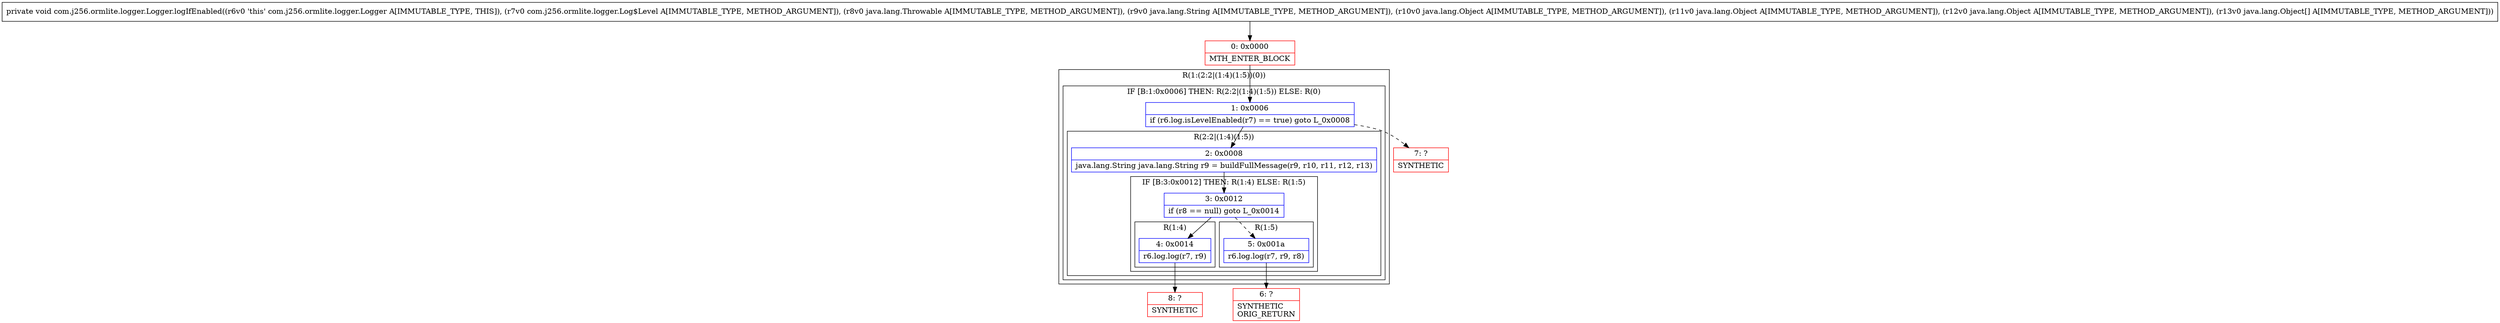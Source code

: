 digraph "CFG forcom.j256.ormlite.logger.Logger.logIfEnabled(Lcom\/j256\/ormlite\/logger\/Log$Level;Ljava\/lang\/Throwable;Ljava\/lang\/String;Ljava\/lang\/Object;Ljava\/lang\/Object;Ljava\/lang\/Object;[Ljava\/lang\/Object;)V" {
subgraph cluster_Region_725850637 {
label = "R(1:(2:2|(1:4)(1:5))(0))";
node [shape=record,color=blue];
subgraph cluster_IfRegion_1448233770 {
label = "IF [B:1:0x0006] THEN: R(2:2|(1:4)(1:5)) ELSE: R(0)";
node [shape=record,color=blue];
Node_1 [shape=record,label="{1\:\ 0x0006|if (r6.log.isLevelEnabled(r7) == true) goto L_0x0008\l}"];
subgraph cluster_Region_323151257 {
label = "R(2:2|(1:4)(1:5))";
node [shape=record,color=blue];
Node_2 [shape=record,label="{2\:\ 0x0008|java.lang.String java.lang.String r9 = buildFullMessage(r9, r10, r11, r12, r13)\l}"];
subgraph cluster_IfRegion_421907374 {
label = "IF [B:3:0x0012] THEN: R(1:4) ELSE: R(1:5)";
node [shape=record,color=blue];
Node_3 [shape=record,label="{3\:\ 0x0012|if (r8 == null) goto L_0x0014\l}"];
subgraph cluster_Region_1757236075 {
label = "R(1:4)";
node [shape=record,color=blue];
Node_4 [shape=record,label="{4\:\ 0x0014|r6.log.log(r7, r9)\l}"];
}
subgraph cluster_Region_2029182930 {
label = "R(1:5)";
node [shape=record,color=blue];
Node_5 [shape=record,label="{5\:\ 0x001a|r6.log.log(r7, r9, r8)\l}"];
}
}
}
subgraph cluster_Region_1510368340 {
label = "R(0)";
node [shape=record,color=blue];
}
}
}
Node_0 [shape=record,color=red,label="{0\:\ 0x0000|MTH_ENTER_BLOCK\l}"];
Node_6 [shape=record,color=red,label="{6\:\ ?|SYNTHETIC\lORIG_RETURN\l}"];
Node_7 [shape=record,color=red,label="{7\:\ ?|SYNTHETIC\l}"];
Node_8 [shape=record,color=red,label="{8\:\ ?|SYNTHETIC\l}"];
MethodNode[shape=record,label="{private void com.j256.ormlite.logger.Logger.logIfEnabled((r6v0 'this' com.j256.ormlite.logger.Logger A[IMMUTABLE_TYPE, THIS]), (r7v0 com.j256.ormlite.logger.Log$Level A[IMMUTABLE_TYPE, METHOD_ARGUMENT]), (r8v0 java.lang.Throwable A[IMMUTABLE_TYPE, METHOD_ARGUMENT]), (r9v0 java.lang.String A[IMMUTABLE_TYPE, METHOD_ARGUMENT]), (r10v0 java.lang.Object A[IMMUTABLE_TYPE, METHOD_ARGUMENT]), (r11v0 java.lang.Object A[IMMUTABLE_TYPE, METHOD_ARGUMENT]), (r12v0 java.lang.Object A[IMMUTABLE_TYPE, METHOD_ARGUMENT]), (r13v0 java.lang.Object[] A[IMMUTABLE_TYPE, METHOD_ARGUMENT])) }"];
MethodNode -> Node_0;
Node_1 -> Node_2;
Node_1 -> Node_7[style=dashed];
Node_2 -> Node_3;
Node_3 -> Node_4;
Node_3 -> Node_5[style=dashed];
Node_4 -> Node_8;
Node_5 -> Node_6;
Node_0 -> Node_1;
}


